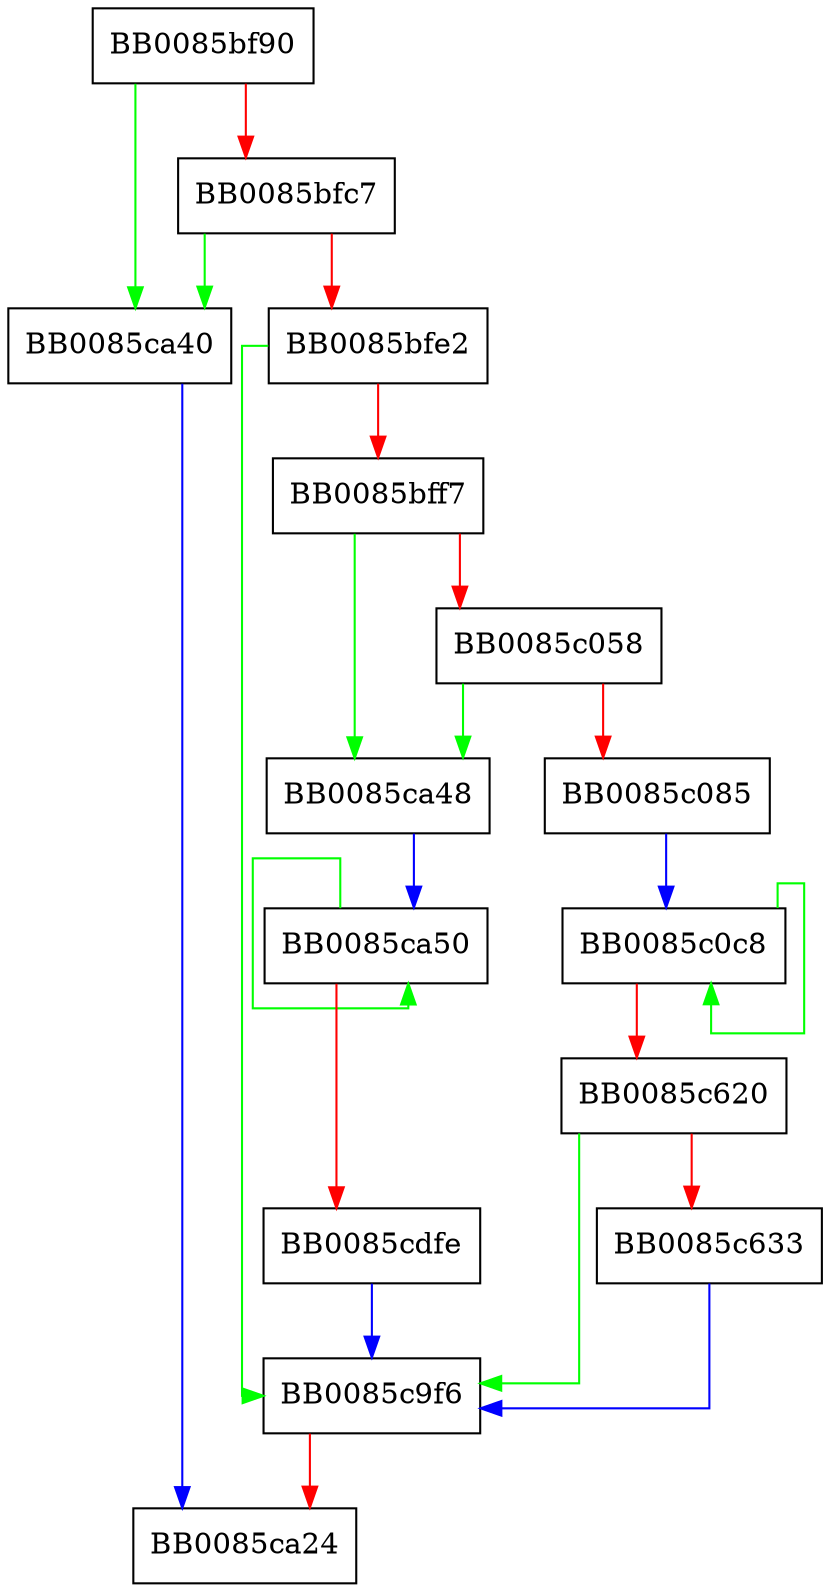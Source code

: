 digraph BN_GF2m_mod_sqr_arr {
  node [shape="box"];
  graph [splines=ortho];
  BB0085bf90 -> BB0085ca40 [color="green"];
  BB0085bf90 -> BB0085bfc7 [color="red"];
  BB0085bfc7 -> BB0085ca40 [color="green"];
  BB0085bfc7 -> BB0085bfe2 [color="red"];
  BB0085bfe2 -> BB0085c9f6 [color="green"];
  BB0085bfe2 -> BB0085bff7 [color="red"];
  BB0085bff7 -> BB0085ca48 [color="green"];
  BB0085bff7 -> BB0085c058 [color="red"];
  BB0085c058 -> BB0085ca48 [color="green"];
  BB0085c058 -> BB0085c085 [color="red"];
  BB0085c085 -> BB0085c0c8 [color="blue"];
  BB0085c0c8 -> BB0085c0c8 [color="green"];
  BB0085c0c8 -> BB0085c620 [color="red"];
  BB0085c620 -> BB0085c9f6 [color="green"];
  BB0085c620 -> BB0085c633 [color="red"];
  BB0085c633 -> BB0085c9f6 [color="blue"];
  BB0085c9f6 -> BB0085ca24 [color="red"];
  BB0085ca40 -> BB0085ca24 [color="blue"];
  BB0085ca48 -> BB0085ca50 [color="blue"];
  BB0085ca50 -> BB0085ca50 [color="green"];
  BB0085ca50 -> BB0085cdfe [color="red"];
  BB0085cdfe -> BB0085c9f6 [color="blue"];
}